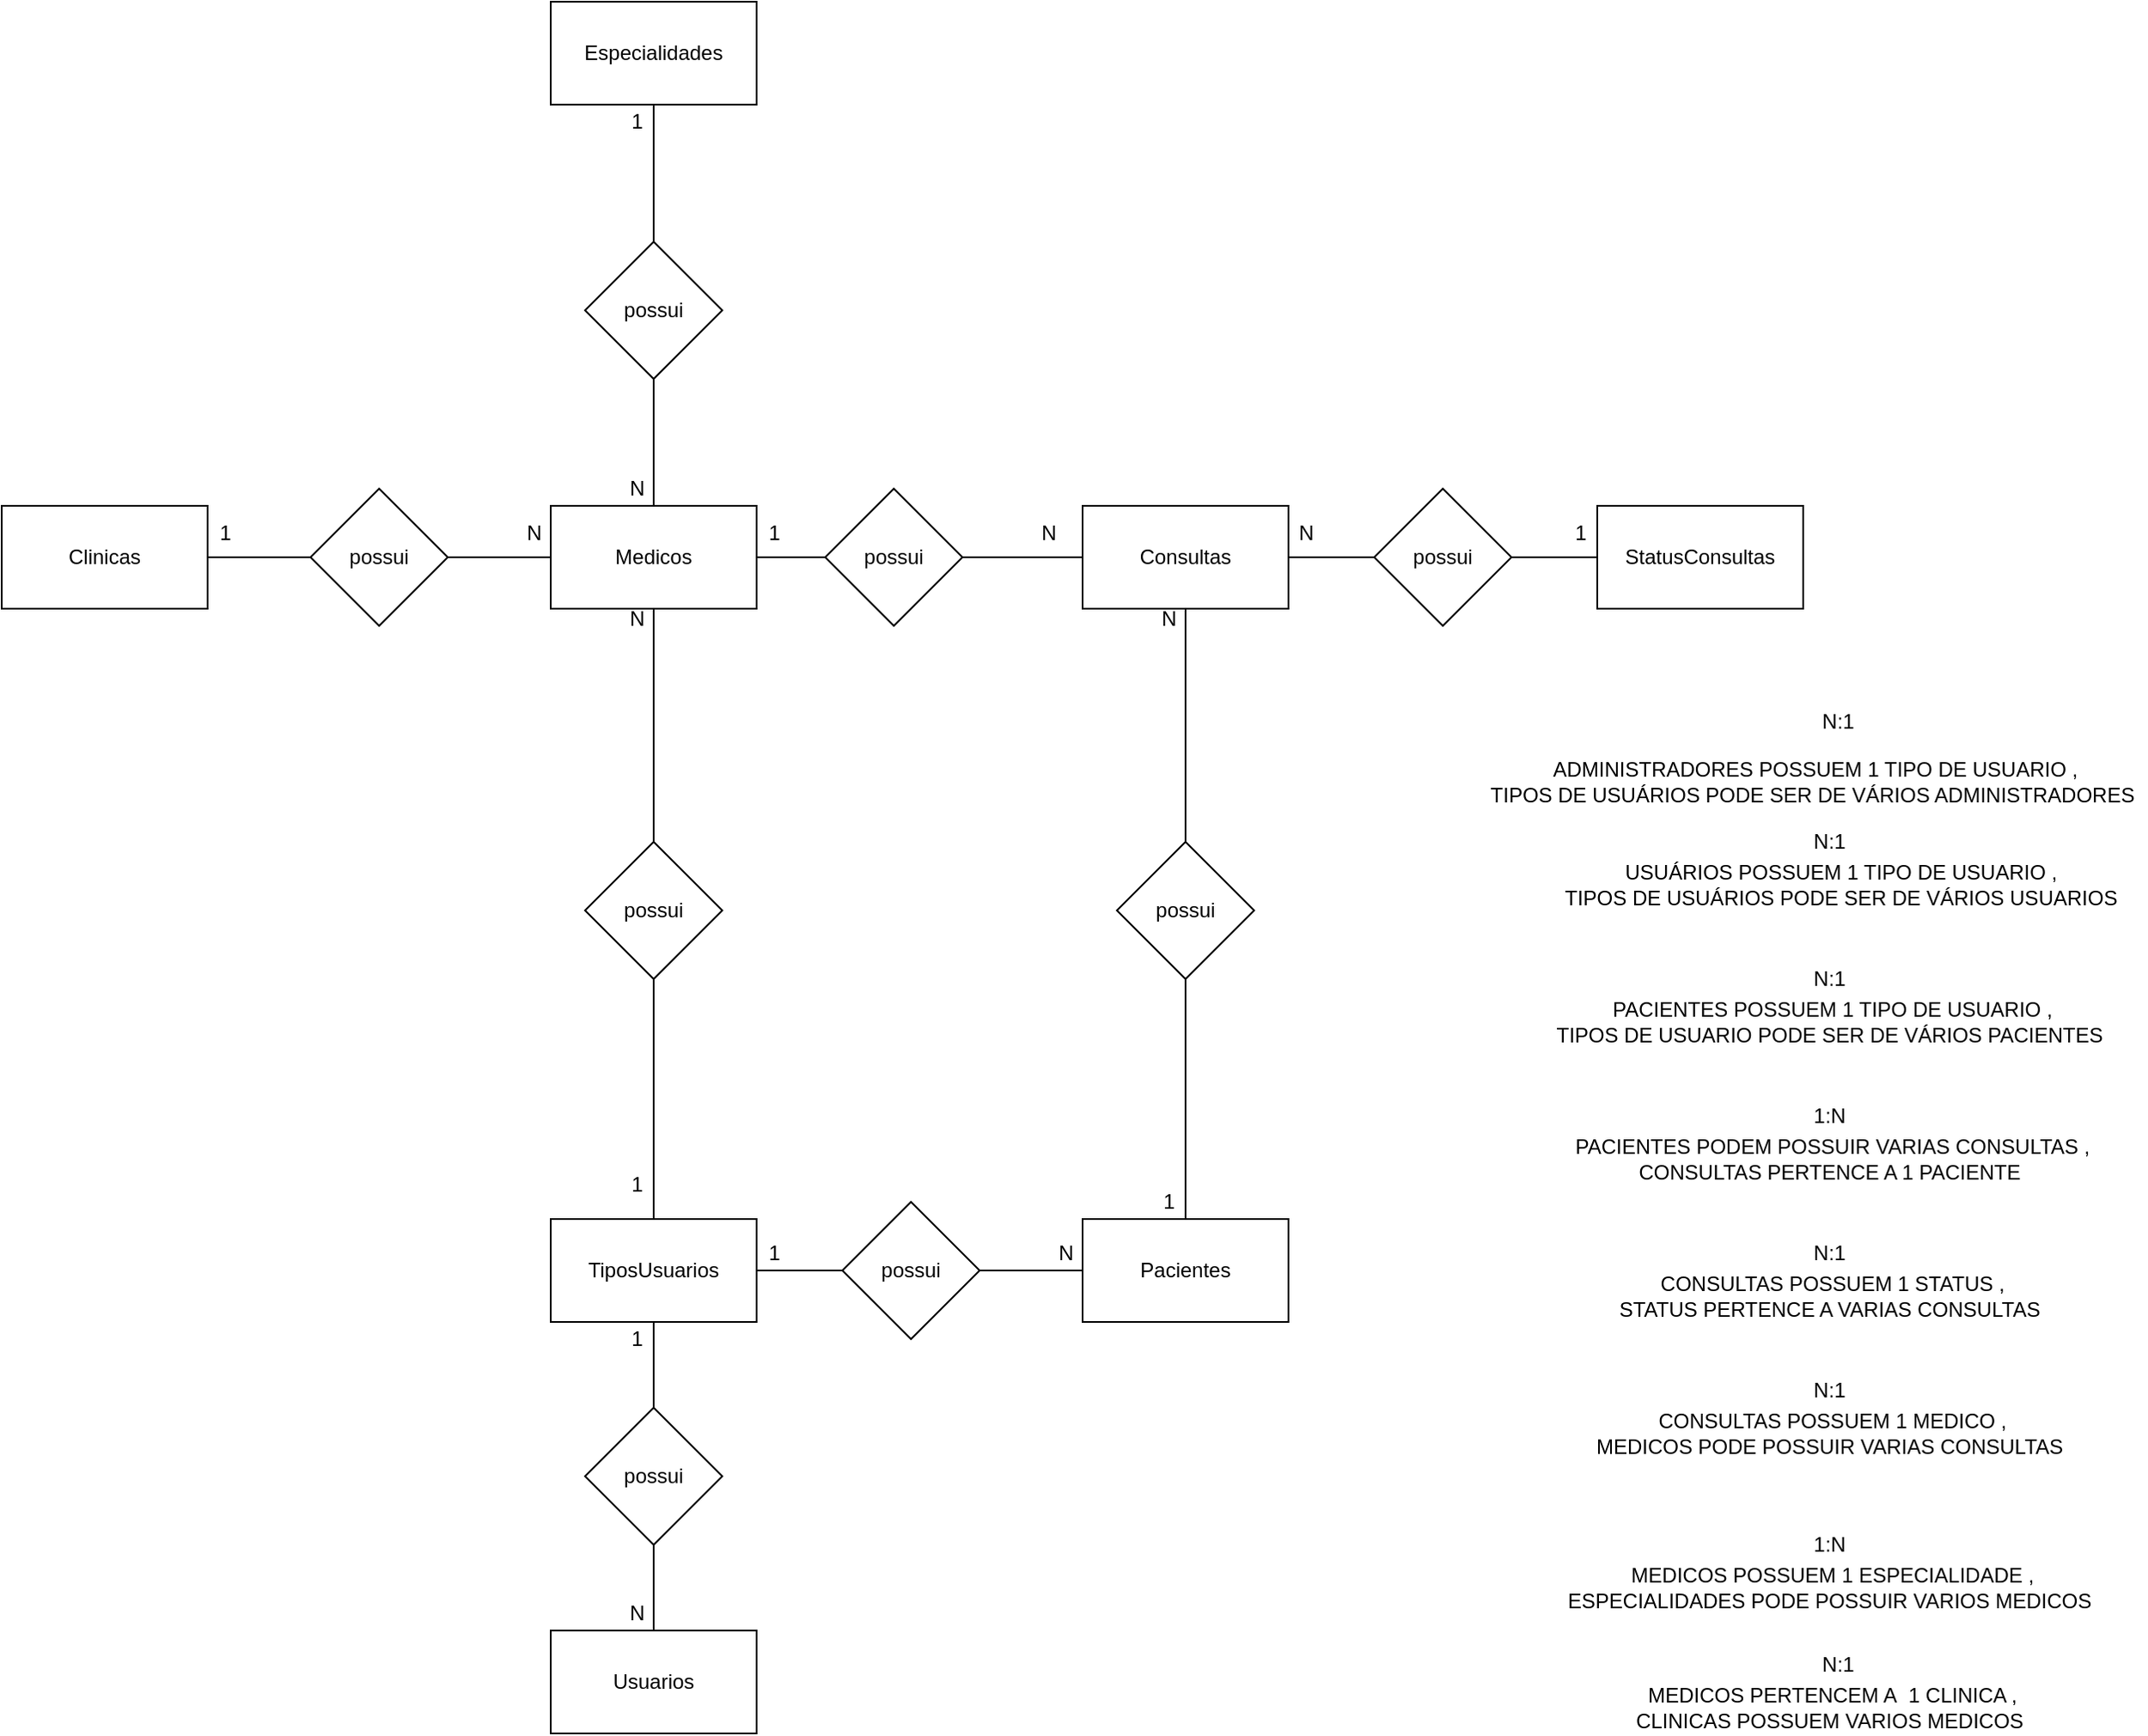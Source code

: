 <mxfile version="14.4.6" type="device" pages="2"><diagram id="d0Wno3mezE1cDFJOH25A" name="Conceitual"><mxGraphModel dx="2858" dy="2258" grid="1" gridSize="10" guides="1" tooltips="1" connect="1" arrows="1" fold="1" page="1" pageScale="1" pageWidth="827" pageHeight="1169" math="0" shadow="0"><root><mxCell id="0"/><mxCell id="1" parent="0"/><mxCell id="_yzo3G3a7ZCshwUOu3Dy-35" value="" style="edgeStyle=orthogonalEdgeStyle;rounded=0;orthogonalLoop=1;jettySize=auto;html=1;endArrow=none;endFill=0;" parent="1" source="_yzo3G3a7ZCshwUOu3Dy-2" target="_yzo3G3a7ZCshwUOu3Dy-34" edge="1"><mxGeometry relative="1" as="geometry"/></mxCell><mxCell id="_yzo3G3a7ZCshwUOu3Dy-2" value="Pacientes" style="rounded=0;whiteSpace=wrap;html=1;" parent="1" vertex="1"><mxGeometry x="10" y="40" width="120" height="60" as="geometry"/></mxCell><mxCell id="_yzo3G3a7ZCshwUOu3Dy-43" value="" style="edgeStyle=orthogonalEdgeStyle;rounded=0;orthogonalLoop=1;jettySize=auto;html=1;endArrow=none;endFill=0;" parent="1" source="_yzo3G3a7ZCshwUOu3Dy-4" target="_yzo3G3a7ZCshwUOu3Dy-41" edge="1"><mxGeometry relative="1" as="geometry"/></mxCell><mxCell id="_yzo3G3a7ZCshwUOu3Dy-4" value="Clinicas" style="rounded=0;whiteSpace=wrap;html=1;" parent="1" vertex="1"><mxGeometry x="-620" y="-376" width="120" height="60" as="geometry"/></mxCell><mxCell id="_yzo3G3a7ZCshwUOu3Dy-40" value="" style="edgeStyle=orthogonalEdgeStyle;rounded=0;orthogonalLoop=1;jettySize=auto;html=1;endArrow=none;endFill=0;" parent="1" source="_yzo3G3a7ZCshwUOu3Dy-5" target="_yzo3G3a7ZCshwUOu3Dy-19" edge="1"><mxGeometry relative="1" as="geometry"/></mxCell><mxCell id="_yzo3G3a7ZCshwUOu3Dy-42" value="" style="edgeStyle=orthogonalEdgeStyle;rounded=0;orthogonalLoop=1;jettySize=auto;html=1;endArrow=none;endFill=0;" parent="1" source="_yzo3G3a7ZCshwUOu3Dy-5" target="_yzo3G3a7ZCshwUOu3Dy-41" edge="1"><mxGeometry relative="1" as="geometry"/></mxCell><mxCell id="_yzo3G3a7ZCshwUOu3Dy-63" value="" style="edgeStyle=orthogonalEdgeStyle;rounded=0;orthogonalLoop=1;jettySize=auto;html=1;endArrow=none;endFill=0;" parent="1" source="_yzo3G3a7ZCshwUOu3Dy-5" target="_yzo3G3a7ZCshwUOu3Dy-41" edge="1"><mxGeometry relative="1" as="geometry"/></mxCell><mxCell id="_yzo3G3a7ZCshwUOu3Dy-77" value="" style="edgeStyle=orthogonalEdgeStyle;rounded=0;orthogonalLoop=1;jettySize=auto;html=1;endArrow=none;endFill=0;" parent="1" source="_yzo3G3a7ZCshwUOu3Dy-5" target="_yzo3G3a7ZCshwUOu3Dy-75" edge="1"><mxGeometry relative="1" as="geometry"/></mxCell><mxCell id="_yzo3G3a7ZCshwUOu3Dy-79" value="" style="edgeStyle=orthogonalEdgeStyle;rounded=0;orthogonalLoop=1;jettySize=auto;html=1;endArrow=none;endFill=0;" parent="1" source="_yzo3G3a7ZCshwUOu3Dy-5" target="_yzo3G3a7ZCshwUOu3Dy-78" edge="1"><mxGeometry relative="1" as="geometry"/></mxCell><mxCell id="_yzo3G3a7ZCshwUOu3Dy-5" value="Medicos" style="rounded=0;whiteSpace=wrap;html=1;" parent="1" vertex="1"><mxGeometry x="-300" y="-376" width="120" height="60" as="geometry"/></mxCell><mxCell id="_yzo3G3a7ZCshwUOu3Dy-44" value="" style="edgeStyle=orthogonalEdgeStyle;rounded=0;orthogonalLoop=1;jettySize=auto;html=1;endArrow=none;endFill=0;" parent="1" source="_yzo3G3a7ZCshwUOu3Dy-6" target="_yzo3G3a7ZCshwUOu3Dy-15" edge="1"><mxGeometry relative="1" as="geometry"/></mxCell><mxCell id="_yzo3G3a7ZCshwUOu3Dy-6" value="Consultas" style="rounded=0;whiteSpace=wrap;html=1;" parent="1" vertex="1"><mxGeometry x="10" y="-376" width="120" height="60" as="geometry"/></mxCell><mxCell id="_yzo3G3a7ZCshwUOu3Dy-21" value="" style="edgeStyle=orthogonalEdgeStyle;rounded=0;orthogonalLoop=1;jettySize=auto;html=1;endArrow=none;endFill=0;" parent="1" source="_yzo3G3a7ZCshwUOu3Dy-7" target="_yzo3G3a7ZCshwUOu3Dy-19" edge="1"><mxGeometry relative="1" as="geometry"/></mxCell><mxCell id="_yzo3G3a7ZCshwUOu3Dy-61" value="" style="edgeStyle=orthogonalEdgeStyle;rounded=0;orthogonalLoop=1;jettySize=auto;html=1;endArrow=none;endFill=0;" parent="1" source="_yzo3G3a7ZCshwUOu3Dy-7" target="_yzo3G3a7ZCshwUOu3Dy-19" edge="1"><mxGeometry relative="1" as="geometry"/></mxCell><mxCell id="_yzo3G3a7ZCshwUOu3Dy-7" value="Especialidades" style="rounded=0;whiteSpace=wrap;html=1;" parent="1" vertex="1"><mxGeometry x="-300" y="-670" width="120" height="60" as="geometry"/></mxCell><mxCell id="_yzo3G3a7ZCshwUOu3Dy-8" value="Usuarios" style="rounded=0;whiteSpace=wrap;html=1;" parent="1" vertex="1"><mxGeometry x="-300" y="280" width="120" height="60" as="geometry"/></mxCell><mxCell id="_yzo3G3a7ZCshwUOu3Dy-11" value="" style="edgeStyle=orthogonalEdgeStyle;rounded=0;orthogonalLoop=1;jettySize=auto;html=1;endArrow=none;endFill=0;" parent="1" source="_yzo3G3a7ZCshwUOu3Dy-9" target="_yzo3G3a7ZCshwUOu3Dy-10" edge="1"><mxGeometry relative="1" as="geometry"/></mxCell><mxCell id="_yzo3G3a7ZCshwUOu3Dy-31" value="" style="edgeStyle=orthogonalEdgeStyle;rounded=0;orthogonalLoop=1;jettySize=auto;html=1;endArrow=none;endFill=0;" parent="1" source="_yzo3G3a7ZCshwUOu3Dy-9" target="_yzo3G3a7ZCshwUOu3Dy-30" edge="1"><mxGeometry relative="1" as="geometry"/></mxCell><mxCell id="_yzo3G3a7ZCshwUOu3Dy-76" value="" style="edgeStyle=orthogonalEdgeStyle;rounded=0;orthogonalLoop=1;jettySize=auto;html=1;endArrow=none;endFill=0;" parent="1" source="_yzo3G3a7ZCshwUOu3Dy-9" target="_yzo3G3a7ZCshwUOu3Dy-75" edge="1"><mxGeometry relative="1" as="geometry"/></mxCell><mxCell id="_yzo3G3a7ZCshwUOu3Dy-9" value="TiposUsuarios" style="rounded=0;whiteSpace=wrap;html=1;" parent="1" vertex="1"><mxGeometry x="-300" y="40" width="120" height="60" as="geometry"/></mxCell><mxCell id="_yzo3G3a7ZCshwUOu3Dy-12" value="" style="edgeStyle=orthogonalEdgeStyle;rounded=0;orthogonalLoop=1;jettySize=auto;html=1;endArrow=none;endFill=0;" parent="1" source="_yzo3G3a7ZCshwUOu3Dy-10" target="_yzo3G3a7ZCshwUOu3Dy-8" edge="1"><mxGeometry relative="1" as="geometry"/></mxCell><mxCell id="_yzo3G3a7ZCshwUOu3Dy-10" value="possui" style="rhombus;whiteSpace=wrap;html=1;" parent="1" vertex="1"><mxGeometry x="-280" y="150" width="80" height="80" as="geometry"/></mxCell><mxCell id="_yzo3G3a7ZCshwUOu3Dy-13" value="StatusConsultas" style="rounded=0;whiteSpace=wrap;html=1;" parent="1" vertex="1"><mxGeometry x="310" y="-376" width="120" height="60" as="geometry"/></mxCell><mxCell id="_yzo3G3a7ZCshwUOu3Dy-18" value="" style="edgeStyle=orthogonalEdgeStyle;rounded=0;orthogonalLoop=1;jettySize=auto;html=1;endArrow=none;endFill=0;" parent="1" source="_yzo3G3a7ZCshwUOu3Dy-15" target="_yzo3G3a7ZCshwUOu3Dy-13" edge="1"><mxGeometry relative="1" as="geometry"/></mxCell><mxCell id="_yzo3G3a7ZCshwUOu3Dy-15" value="possui" style="rhombus;whiteSpace=wrap;html=1;" parent="1" vertex="1"><mxGeometry x="180" y="-386" width="80" height="80" as="geometry"/></mxCell><mxCell id="_yzo3G3a7ZCshwUOu3Dy-19" value="possui" style="rhombus;whiteSpace=wrap;html=1;" parent="1" vertex="1"><mxGeometry x="-280" y="-530" width="80" height="80" as="geometry"/></mxCell><mxCell id="_yzo3G3a7ZCshwUOu3Dy-23" value="1" style="text;html=1;align=center;verticalAlign=middle;resizable=0;points=[];autosize=1;" parent="1" vertex="1"><mxGeometry x="-260" y="100" width="20" height="20" as="geometry"/></mxCell><mxCell id="_yzo3G3a7ZCshwUOu3Dy-24" value="N" style="text;html=1;align=center;verticalAlign=middle;resizable=0;points=[];autosize=1;" parent="1" vertex="1"><mxGeometry x="-260" y="260" width="20" height="20" as="geometry"/></mxCell><mxCell id="_yzo3G3a7ZCshwUOu3Dy-32" value="" style="edgeStyle=orthogonalEdgeStyle;rounded=0;orthogonalLoop=1;jettySize=auto;html=1;endArrow=none;endFill=0;" parent="1" source="_yzo3G3a7ZCshwUOu3Dy-30" target="_yzo3G3a7ZCshwUOu3Dy-2" edge="1"><mxGeometry relative="1" as="geometry"/></mxCell><mxCell id="_yzo3G3a7ZCshwUOu3Dy-30" value="possui" style="rhombus;whiteSpace=wrap;html=1;" parent="1" vertex="1"><mxGeometry x="-130" y="30" width="80" height="80" as="geometry"/></mxCell><mxCell id="_yzo3G3a7ZCshwUOu3Dy-36" value="" style="edgeStyle=orthogonalEdgeStyle;rounded=0;orthogonalLoop=1;jettySize=auto;html=1;endArrow=none;endFill=0;" parent="1" source="_yzo3G3a7ZCshwUOu3Dy-34" target="_yzo3G3a7ZCshwUOu3Dy-6" edge="1"><mxGeometry relative="1" as="geometry"/></mxCell><mxCell id="_yzo3G3a7ZCshwUOu3Dy-34" value="possui" style="rhombus;whiteSpace=wrap;html=1;" parent="1" vertex="1"><mxGeometry x="30" y="-180" width="80" height="80" as="geometry"/></mxCell><mxCell id="_yzo3G3a7ZCshwUOu3Dy-41" value="possui" style="rhombus;whiteSpace=wrap;html=1;" parent="1" vertex="1"><mxGeometry x="-440" y="-386" width="80" height="80" as="geometry"/></mxCell><mxCell id="_yzo3G3a7ZCshwUOu3Dy-45" value="&amp;nbsp;ADMINISTRADORES POSSUEM 1 TIPO DE USUARIO ,&lt;br&gt;TIPOS DE USUÁRIOS PODE SER DE VÁRIOS ADMINISTRADORES" style="text;html=1;align=center;verticalAlign=middle;resizable=0;points=[];autosize=1;" parent="1" vertex="1"><mxGeometry x="240" y="-230" width="390" height="30" as="geometry"/></mxCell><mxCell id="_yzo3G3a7ZCshwUOu3Dy-47" value="N:1" style="text;html=1;align=center;verticalAlign=middle;resizable=0;points=[];autosize=1;" parent="1" vertex="1"><mxGeometry x="435" y="-260" width="30" height="20" as="geometry"/></mxCell><mxCell id="_yzo3G3a7ZCshwUOu3Dy-48" value="&amp;nbsp;USUÁRIOS POSSUEM 1 TIPO DE USUARIO ,&lt;br&gt;&amp;nbsp;TIPOS DE USUÁRIOS PODE SER DE VÁRIOS USUARIOS" style="text;html=1;align=center;verticalAlign=middle;resizable=0;points=[];autosize=1;" parent="1" vertex="1"><mxGeometry x="280" y="-170" width="340" height="30" as="geometry"/></mxCell><mxCell id="_yzo3G3a7ZCshwUOu3Dy-49" value="N:1" style="text;html=1;align=center;verticalAlign=middle;resizable=0;points=[];autosize=1;" parent="1" vertex="1"><mxGeometry x="430" y="-190" width="30" height="20" as="geometry"/></mxCell><mxCell id="_yzo3G3a7ZCshwUOu3Dy-50" value="&amp;nbsp;PACIENTES POSSUEM 1 TIPO DE USUARIO ,&lt;br&gt;TIPOS DE USUARIO PODE SER DE VÁRIOS PACIENTES" style="text;html=1;align=center;verticalAlign=middle;resizable=0;points=[];autosize=1;" parent="1" vertex="1"><mxGeometry x="280" y="-90" width="330" height="30" as="geometry"/></mxCell><mxCell id="_yzo3G3a7ZCshwUOu3Dy-51" value="1" style="text;html=1;align=center;verticalAlign=middle;resizable=0;points=[];autosize=1;" parent="1" vertex="1"><mxGeometry x="-180" y="50" width="20" height="20" as="geometry"/></mxCell><mxCell id="_yzo3G3a7ZCshwUOu3Dy-52" value="N" style="text;html=1;align=center;verticalAlign=middle;resizable=0;points=[];autosize=1;" parent="1" vertex="1"><mxGeometry x="-10" y="50" width="20" height="20" as="geometry"/></mxCell><mxCell id="_yzo3G3a7ZCshwUOu3Dy-55" value="N:1" style="text;html=1;align=center;verticalAlign=middle;resizable=0;points=[];autosize=1;" parent="1" vertex="1"><mxGeometry x="430" y="-110" width="30" height="20" as="geometry"/></mxCell><mxCell id="_yzo3G3a7ZCshwUOu3Dy-66" value="1:N" style="text;html=1;align=center;verticalAlign=middle;resizable=0;points=[];autosize=1;" parent="1" vertex="1"><mxGeometry x="430" y="-30" width="30" height="20" as="geometry"/></mxCell><mxCell id="_yzo3G3a7ZCshwUOu3Dy-67" value="&amp;nbsp;PACIENTES PODEM POSSUIR VARIAS CONSULTAS ,&lt;br&gt;CONSULTAS PERTENCE A 1 PACIENTE" style="text;html=1;align=center;verticalAlign=middle;resizable=0;points=[];autosize=1;" parent="1" vertex="1"><mxGeometry x="285" y="-10" width="320" height="30" as="geometry"/></mxCell><mxCell id="_yzo3G3a7ZCshwUOu3Dy-68" value="&amp;nbsp;CONSULTAS POSSUEM 1 STATUS ,&lt;br&gt;STATUS PERTENCE A VARIAS CONSULTAS" style="text;html=1;align=center;verticalAlign=middle;resizable=0;points=[];autosize=1;" parent="1" vertex="1"><mxGeometry x="315" y="70" width="260" height="30" as="geometry"/></mxCell><mxCell id="_yzo3G3a7ZCshwUOu3Dy-69" value="N:1" style="text;html=1;align=center;verticalAlign=middle;resizable=0;points=[];autosize=1;" parent="1" vertex="1"><mxGeometry x="430" y="50" width="30" height="20" as="geometry"/></mxCell><mxCell id="_yzo3G3a7ZCshwUOu3Dy-70" value="&amp;nbsp;CONSULTAS POSSUEM 1 MEDICO ,&lt;br&gt;MEDICOS PODE POSSUIR VARIAS CONSULTAS" style="text;html=1;align=center;verticalAlign=middle;resizable=0;points=[];autosize=1;" parent="1" vertex="1"><mxGeometry x="300" y="150" width="290" height="30" as="geometry"/></mxCell><mxCell id="_yzo3G3a7ZCshwUOu3Dy-71" value="N:1" style="text;html=1;align=center;verticalAlign=middle;resizable=0;points=[];autosize=1;" parent="1" vertex="1"><mxGeometry x="430" y="130" width="30" height="20" as="geometry"/></mxCell><mxCell id="_yzo3G3a7ZCshwUOu3Dy-72" value="&amp;nbsp;MEDICOS POSSUEM 1 ESPECIALIDADE ,&lt;br&gt;ESPECIALIDADES PODE POSSUIR VARIOS MEDICOS" style="text;html=1;align=center;verticalAlign=middle;resizable=0;points=[];autosize=1;" parent="1" vertex="1"><mxGeometry x="285" y="240" width="320" height="30" as="geometry"/></mxCell><mxCell id="_yzo3G3a7ZCshwUOu3Dy-73" value="1:N" style="text;html=1;align=center;verticalAlign=middle;resizable=0;points=[];autosize=1;" parent="1" vertex="1"><mxGeometry x="430" y="220" width="30" height="20" as="geometry"/></mxCell><mxCell id="_yzo3G3a7ZCshwUOu3Dy-74" value="&amp;nbsp;MEDICOS PERTENCEM A&amp;nbsp; 1 CLINICA ,&lt;br&gt;CLINICAS POSSUEM VARIOS MEDICOS" style="text;html=1;align=center;verticalAlign=middle;resizable=0;points=[];autosize=1;" parent="1" vertex="1"><mxGeometry x="325" y="310" width="240" height="30" as="geometry"/></mxCell><mxCell id="_yzo3G3a7ZCshwUOu3Dy-75" value="possui" style="rhombus;whiteSpace=wrap;html=1;" parent="1" vertex="1"><mxGeometry x="-280" y="-180" width="80" height="80" as="geometry"/></mxCell><mxCell id="_yzo3G3a7ZCshwUOu3Dy-80" value="" style="edgeStyle=orthogonalEdgeStyle;rounded=0;orthogonalLoop=1;jettySize=auto;html=1;endArrow=none;endFill=0;" parent="1" source="_yzo3G3a7ZCshwUOu3Dy-78" target="_yzo3G3a7ZCshwUOu3Dy-6" edge="1"><mxGeometry relative="1" as="geometry"/></mxCell><mxCell id="_yzo3G3a7ZCshwUOu3Dy-78" value="possui" style="rhombus;whiteSpace=wrap;html=1;" parent="1" vertex="1"><mxGeometry x="-140" y="-386" width="80" height="80" as="geometry"/></mxCell><mxCell id="_yzo3G3a7ZCshwUOu3Dy-81" value="1" style="text;html=1;align=center;verticalAlign=middle;resizable=0;points=[];autosize=1;" parent="1" vertex="1"><mxGeometry x="50" y="20" width="20" height="20" as="geometry"/></mxCell><mxCell id="_yzo3G3a7ZCshwUOu3Dy-82" value="N" style="text;html=1;align=center;verticalAlign=middle;resizable=0;points=[];autosize=1;" parent="1" vertex="1"><mxGeometry x="50" y="-320" width="20" height="20" as="geometry"/></mxCell><mxCell id="_yzo3G3a7ZCshwUOu3Dy-83" value="N" style="text;html=1;align=center;verticalAlign=middle;resizable=0;points=[];autosize=1;" parent="1" vertex="1"><mxGeometry x="-20" y="-370" width="20" height="20" as="geometry"/></mxCell><mxCell id="_yzo3G3a7ZCshwUOu3Dy-84" value="1" style="text;html=1;align=center;verticalAlign=middle;resizable=0;points=[];autosize=1;" parent="1" vertex="1"><mxGeometry x="-180" y="-370" width="20" height="20" as="geometry"/></mxCell><mxCell id="_yzo3G3a7ZCshwUOu3Dy-85" value="N" style="text;html=1;align=center;verticalAlign=middle;resizable=0;points=[];autosize=1;" parent="1" vertex="1"><mxGeometry x="130" y="-370" width="20" height="20" as="geometry"/></mxCell><mxCell id="_yzo3G3a7ZCshwUOu3Dy-86" value="1" style="text;html=1;align=center;verticalAlign=middle;resizable=0;points=[];autosize=1;" parent="1" vertex="1"><mxGeometry x="290" y="-370" width="20" height="20" as="geometry"/></mxCell><mxCell id="_yzo3G3a7ZCshwUOu3Dy-87" value="1" style="text;html=1;align=center;verticalAlign=middle;resizable=0;points=[];autosize=1;" parent="1" vertex="1"><mxGeometry x="-260" y="10" width="20" height="20" as="geometry"/></mxCell><mxCell id="_yzo3G3a7ZCshwUOu3Dy-88" value="N" style="text;html=1;align=center;verticalAlign=middle;resizable=0;points=[];autosize=1;" parent="1" vertex="1"><mxGeometry x="-260" y="-320" width="20" height="20" as="geometry"/></mxCell><mxCell id="_yzo3G3a7ZCshwUOu3Dy-89" value="N" style="text;html=1;align=center;verticalAlign=middle;resizable=0;points=[];autosize=1;" parent="1" vertex="1"><mxGeometry x="-260" y="-396" width="20" height="20" as="geometry"/></mxCell><mxCell id="_yzo3G3a7ZCshwUOu3Dy-90" value="1" style="text;html=1;align=center;verticalAlign=middle;resizable=0;points=[];autosize=1;" parent="1" vertex="1"><mxGeometry x="-260" y="-610" width="20" height="20" as="geometry"/></mxCell><mxCell id="_yzo3G3a7ZCshwUOu3Dy-91" value="N" style="text;html=1;align=center;verticalAlign=middle;resizable=0;points=[];autosize=1;" parent="1" vertex="1"><mxGeometry x="-320" y="-370" width="20" height="20" as="geometry"/></mxCell><mxCell id="_yzo3G3a7ZCshwUOu3Dy-93" value="1" style="text;html=1;align=center;verticalAlign=middle;resizable=0;points=[];autosize=1;" parent="1" vertex="1"><mxGeometry x="-500" y="-370" width="20" height="20" as="geometry"/></mxCell><mxCell id="_yzo3G3a7ZCshwUOu3Dy-94" value="N:1" style="text;html=1;align=center;verticalAlign=middle;resizable=0;points=[];autosize=1;" parent="1" vertex="1"><mxGeometry x="435" y="290" width="30" height="20" as="geometry"/></mxCell></root></mxGraphModel></diagram><diagram id="vEQ2rlSWnOpYKGKY30Hg" name="Lógico"><mxGraphModel dx="2031" dy="2258" grid="1" gridSize="10" guides="0" tooltips="1" connect="1" arrows="1" fold="1" page="1" pageScale="1" pageWidth="827" pageHeight="1169" math="0" shadow="0"><root><mxCell id="BNPvS4drVWZBCcPOThf5-0"/><mxCell id="BNPvS4drVWZBCcPOThf5-1" parent="BNPvS4drVWZBCcPOThf5-0"/><mxCell id="BNPvS4drVWZBCcPOThf5-2" value="TiposUsuarios" style="shape=table;startSize=30;container=1;collapsible=1;childLayout=tableLayout;fixedRows=1;rowLines=0;fontStyle=1;align=center;resizeLast=1;" parent="BNPvS4drVWZBCcPOThf5-1" vertex="1"><mxGeometry x="30" y="-400" width="180" height="100" as="geometry"/></mxCell><mxCell id="BNPvS4drVWZBCcPOThf5-3" value="" style="shape=partialRectangle;collapsible=0;dropTarget=0;pointerEvents=0;fillColor=none;top=0;left=0;bottom=1;right=0;points=[[0,0.5],[1,0.5]];portConstraint=eastwest;" parent="BNPvS4drVWZBCcPOThf5-2" vertex="1"><mxGeometry y="30" width="180" height="30" as="geometry"/></mxCell><mxCell id="BNPvS4drVWZBCcPOThf5-4" value="PK" style="shape=partialRectangle;connectable=0;fillColor=none;top=0;left=0;bottom=0;right=0;fontStyle=1;overflow=hidden;" parent="BNPvS4drVWZBCcPOThf5-3" vertex="1"><mxGeometry width="30" height="30" as="geometry"/></mxCell><mxCell id="BNPvS4drVWZBCcPOThf5-5" value="IdTipoUsuario" style="shape=partialRectangle;connectable=0;fillColor=none;top=0;left=0;bottom=0;right=0;align=left;spacingLeft=6;fontStyle=5;overflow=hidden;" parent="BNPvS4drVWZBCcPOThf5-3" vertex="1"><mxGeometry x="30" width="150" height="30" as="geometry"/></mxCell><mxCell id="BNPvS4drVWZBCcPOThf5-6" value="" style="shape=partialRectangle;collapsible=0;dropTarget=0;pointerEvents=0;fillColor=none;top=0;left=0;bottom=0;right=0;points=[[0,0.5],[1,0.5]];portConstraint=eastwest;" parent="BNPvS4drVWZBCcPOThf5-2" vertex="1"><mxGeometry y="60" width="180" height="30" as="geometry"/></mxCell><mxCell id="BNPvS4drVWZBCcPOThf5-7" value="" style="shape=partialRectangle;connectable=0;fillColor=none;top=0;left=0;bottom=0;right=0;editable=1;overflow=hidden;" parent="BNPvS4drVWZBCcPOThf5-6" vertex="1"><mxGeometry width="30" height="30" as="geometry"/></mxCell><mxCell id="BNPvS4drVWZBCcPOThf5-8" value="TituloTipoUsuario" style="shape=partialRectangle;connectable=0;fillColor=none;top=0;left=0;bottom=0;right=0;align=left;spacingLeft=6;overflow=hidden;" parent="BNPvS4drVWZBCcPOThf5-6" vertex="1"><mxGeometry x="30" width="150" height="30" as="geometry"/></mxCell><mxCell id="3cAP3INsMU2njrLwMI-U-0" value="Especialidades" style="shape=table;startSize=30;container=1;collapsible=1;childLayout=tableLayout;fixedRows=1;rowLines=0;fontStyle=1;align=center;resizeLast=1;" parent="BNPvS4drVWZBCcPOThf5-1" vertex="1"><mxGeometry x="510" y="30" width="180" height="100" as="geometry"/></mxCell><mxCell id="3cAP3INsMU2njrLwMI-U-1" value="" style="shape=partialRectangle;collapsible=0;dropTarget=0;pointerEvents=0;fillColor=none;top=0;left=0;bottom=1;right=0;points=[[0,0.5],[1,0.5]];portConstraint=eastwest;" parent="3cAP3INsMU2njrLwMI-U-0" vertex="1"><mxGeometry y="30" width="180" height="30" as="geometry"/></mxCell><mxCell id="3cAP3INsMU2njrLwMI-U-2" value="PK" style="shape=partialRectangle;connectable=0;fillColor=none;top=0;left=0;bottom=0;right=0;fontStyle=1;overflow=hidden;" parent="3cAP3INsMU2njrLwMI-U-1" vertex="1"><mxGeometry width="30" height="30" as="geometry"/></mxCell><mxCell id="3cAP3INsMU2njrLwMI-U-3" value="IdEspecialidade" style="shape=partialRectangle;connectable=0;fillColor=none;top=0;left=0;bottom=0;right=0;align=left;spacingLeft=6;fontStyle=5;overflow=hidden;" parent="3cAP3INsMU2njrLwMI-U-1" vertex="1"><mxGeometry x="30" width="150" height="30" as="geometry"/></mxCell><mxCell id="3cAP3INsMU2njrLwMI-U-4" value="" style="shape=partialRectangle;collapsible=0;dropTarget=0;pointerEvents=0;fillColor=none;top=0;left=0;bottom=0;right=0;points=[[0,0.5],[1,0.5]];portConstraint=eastwest;" parent="3cAP3INsMU2njrLwMI-U-0" vertex="1"><mxGeometry y="60" width="180" height="30" as="geometry"/></mxCell><mxCell id="3cAP3INsMU2njrLwMI-U-5" value="" style="shape=partialRectangle;connectable=0;fillColor=none;top=0;left=0;bottom=0;right=0;editable=1;overflow=hidden;" parent="3cAP3INsMU2njrLwMI-U-4" vertex="1"><mxGeometry width="30" height="30" as="geometry"/></mxCell><mxCell id="3cAP3INsMU2njrLwMI-U-6" value="DescricaoEspecialidade" style="shape=partialRectangle;connectable=0;fillColor=none;top=0;left=0;bottom=0;right=0;align=left;spacingLeft=6;overflow=hidden;" parent="3cAP3INsMU2njrLwMI-U-4" vertex="1"><mxGeometry x="30" width="150" height="30" as="geometry"/></mxCell><mxCell id="3cAP3INsMU2njrLwMI-U-7" value="StatusConsultas" style="shape=table;startSize=30;container=1;collapsible=1;childLayout=tableLayout;fixedRows=1;rowLines=0;fontStyle=1;align=center;resizeLast=1;" parent="BNPvS4drVWZBCcPOThf5-1" vertex="1"><mxGeometry x="1240" y="-630" width="180" height="100" as="geometry"/></mxCell><mxCell id="3cAP3INsMU2njrLwMI-U-8" value="" style="shape=partialRectangle;collapsible=0;dropTarget=0;pointerEvents=0;fillColor=none;top=0;left=0;bottom=1;right=0;points=[[0,0.5],[1,0.5]];portConstraint=eastwest;" parent="3cAP3INsMU2njrLwMI-U-7" vertex="1"><mxGeometry y="30" width="180" height="30" as="geometry"/></mxCell><mxCell id="3cAP3INsMU2njrLwMI-U-9" value="PK" style="shape=partialRectangle;connectable=0;fillColor=none;top=0;left=0;bottom=0;right=0;fontStyle=1;overflow=hidden;" parent="3cAP3INsMU2njrLwMI-U-8" vertex="1"><mxGeometry width="30" height="30" as="geometry"/></mxCell><mxCell id="3cAP3INsMU2njrLwMI-U-10" value="IdStatusConsulta" style="shape=partialRectangle;connectable=0;fillColor=none;top=0;left=0;bottom=0;right=0;align=left;spacingLeft=6;fontStyle=5;overflow=hidden;" parent="3cAP3INsMU2njrLwMI-U-8" vertex="1"><mxGeometry x="30" width="150" height="30" as="geometry"/></mxCell><mxCell id="3cAP3INsMU2njrLwMI-U-11" value="" style="shape=partialRectangle;collapsible=0;dropTarget=0;pointerEvents=0;fillColor=none;top=0;left=0;bottom=0;right=0;points=[[0,0.5],[1,0.5]];portConstraint=eastwest;" parent="3cAP3INsMU2njrLwMI-U-7" vertex="1"><mxGeometry y="60" width="180" height="30" as="geometry"/></mxCell><mxCell id="3cAP3INsMU2njrLwMI-U-12" value="" style="shape=partialRectangle;connectable=0;fillColor=none;top=0;left=0;bottom=0;right=0;editable=1;overflow=hidden;" parent="3cAP3INsMU2njrLwMI-U-11" vertex="1"><mxGeometry width="30" height="30" as="geometry"/></mxCell><mxCell id="3cAP3INsMU2njrLwMI-U-13" value="DescricaoStatusConsulta" style="shape=partialRectangle;connectable=0;fillColor=none;top=0;left=0;bottom=0;right=0;align=left;spacingLeft=6;overflow=hidden;" parent="3cAP3INsMU2njrLwMI-U-11" vertex="1"><mxGeometry x="30" width="150" height="30" as="geometry"/></mxCell><mxCell id="3cAP3INsMU2njrLwMI-U-14" value="Usuarios" style="shape=table;startSize=30;container=1;collapsible=1;childLayout=tableLayout;fixedRows=1;rowLines=0;fontStyle=1;align=center;resizeLast=1;" parent="BNPvS4drVWZBCcPOThf5-1" vertex="1"><mxGeometry x="270" y="-430" width="180" height="160" as="geometry"/></mxCell><mxCell id="3cAP3INsMU2njrLwMI-U-15" value="" style="shape=partialRectangle;collapsible=0;dropTarget=0;pointerEvents=0;fillColor=none;top=0;left=0;bottom=0;right=0;points=[[0,0.5],[1,0.5]];portConstraint=eastwest;" parent="3cAP3INsMU2njrLwMI-U-14" vertex="1"><mxGeometry y="30" width="180" height="30" as="geometry"/></mxCell><mxCell id="3cAP3INsMU2njrLwMI-U-16" value="PK" style="shape=partialRectangle;connectable=0;fillColor=none;top=0;left=0;bottom=0;right=0;fontStyle=1;overflow=hidden;" parent="3cAP3INsMU2njrLwMI-U-15" vertex="1"><mxGeometry width="60" height="30" as="geometry"/></mxCell><mxCell id="3cAP3INsMU2njrLwMI-U-17" value="IdUsuario" style="shape=partialRectangle;connectable=0;fillColor=none;top=0;left=0;bottom=0;right=0;align=left;spacingLeft=6;fontStyle=5;overflow=hidden;" parent="3cAP3INsMU2njrLwMI-U-15" vertex="1"><mxGeometry x="60" width="120" height="30" as="geometry"/></mxCell><mxCell id="ELcQ-FQZmw3YDtdoayDZ-14" style="edgeStyle=orthogonalEdgeStyle;rounded=0;orthogonalLoop=1;jettySize=auto;html=1;exitX=1;exitY=0.5;exitDx=0;exitDy=0;entryX=1;entryY=0.5;entryDx=0;entryDy=0;endArrow=none;endFill=0;" parent="3cAP3INsMU2njrLwMI-U-14" source="3cAP3INsMU2njrLwMI-U-18" target="3cAP3INsMU2njrLwMI-U-15" edge="1"><mxGeometry relative="1" as="geometry"/></mxCell><mxCell id="3cAP3INsMU2njrLwMI-U-18" value="" style="shape=partialRectangle;collapsible=0;dropTarget=0;pointerEvents=0;fillColor=none;top=0;left=0;bottom=1;right=0;points=[[0,0.5],[1,0.5]];portConstraint=eastwest;" parent="3cAP3INsMU2njrLwMI-U-14" vertex="1"><mxGeometry y="60" width="180" height="30" as="geometry"/></mxCell><mxCell id="3cAP3INsMU2njrLwMI-U-19" value="FK" style="shape=partialRectangle;connectable=0;fillColor=none;top=0;left=0;bottom=0;right=0;fontStyle=1;overflow=hidden;" parent="3cAP3INsMU2njrLwMI-U-18" vertex="1"><mxGeometry width="60" height="30" as="geometry"/></mxCell><mxCell id="3cAP3INsMU2njrLwMI-U-20" value="IdTipoUsuario" style="shape=partialRectangle;connectable=0;fillColor=none;top=0;left=0;bottom=0;right=0;align=left;spacingLeft=6;fontStyle=5;overflow=hidden;" parent="3cAP3INsMU2njrLwMI-U-18" vertex="1"><mxGeometry x="60" width="120" height="30" as="geometry"/></mxCell><mxCell id="3cAP3INsMU2njrLwMI-U-21" value="" style="shape=partialRectangle;collapsible=0;dropTarget=0;pointerEvents=0;fillColor=none;top=0;left=0;bottom=0;right=0;points=[[0,0.5],[1,0.5]];portConstraint=eastwest;" parent="3cAP3INsMU2njrLwMI-U-14" vertex="1"><mxGeometry y="90" width="180" height="30" as="geometry"/></mxCell><mxCell id="3cAP3INsMU2njrLwMI-U-22" value="" style="shape=partialRectangle;connectable=0;fillColor=none;top=0;left=0;bottom=0;right=0;editable=1;overflow=hidden;" parent="3cAP3INsMU2njrLwMI-U-21" vertex="1"><mxGeometry width="60" height="30" as="geometry"/></mxCell><mxCell id="3cAP3INsMU2njrLwMI-U-23" value="Email" style="shape=partialRectangle;connectable=0;fillColor=none;top=0;left=0;bottom=0;right=0;align=left;spacingLeft=6;overflow=hidden;" parent="3cAP3INsMU2njrLwMI-U-21" vertex="1"><mxGeometry x="60" width="120" height="30" as="geometry"/></mxCell><mxCell id="3cAP3INsMU2njrLwMI-U-24" value="" style="shape=partialRectangle;collapsible=0;dropTarget=0;pointerEvents=0;fillColor=none;top=0;left=0;bottom=0;right=0;points=[[0,0.5],[1,0.5]];portConstraint=eastwest;" parent="3cAP3INsMU2njrLwMI-U-14" vertex="1"><mxGeometry y="120" width="180" height="30" as="geometry"/></mxCell><mxCell id="3cAP3INsMU2njrLwMI-U-25" value="" style="shape=partialRectangle;connectable=0;fillColor=none;top=0;left=0;bottom=0;right=0;editable=1;overflow=hidden;" parent="3cAP3INsMU2njrLwMI-U-24" vertex="1"><mxGeometry width="60" height="30" as="geometry"/></mxCell><mxCell id="3cAP3INsMU2njrLwMI-U-26" value="Senha" style="shape=partialRectangle;connectable=0;fillColor=none;top=0;left=0;bottom=0;right=0;align=left;spacingLeft=6;overflow=hidden;" parent="3cAP3INsMU2njrLwMI-U-24" vertex="1"><mxGeometry x="60" width="120" height="30" as="geometry"/></mxCell><mxCell id="3cAP3INsMU2njrLwMI-U-27" value="Pacientes" style="shape=table;startSize=30;container=1;collapsible=1;childLayout=tableLayout;fixedRows=1;rowLines=0;fontStyle=1;align=center;resizeLast=1;" parent="BNPvS4drVWZBCcPOThf5-1" vertex="1"><mxGeometry x="550" y="-760" width="180" height="250" as="geometry"/></mxCell><mxCell id="3cAP3INsMU2njrLwMI-U-28" value="" style="shape=partialRectangle;collapsible=0;dropTarget=0;pointerEvents=0;fillColor=none;top=0;left=0;bottom=0;right=0;points=[[0,0.5],[1,0.5]];portConstraint=eastwest;" parent="3cAP3INsMU2njrLwMI-U-27" vertex="1"><mxGeometry y="30" width="180" height="30" as="geometry"/></mxCell><mxCell id="3cAP3INsMU2njrLwMI-U-29" value="PK" style="shape=partialRectangle;connectable=0;fillColor=none;top=0;left=0;bottom=0;right=0;fontStyle=1;overflow=hidden;" parent="3cAP3INsMU2njrLwMI-U-28" vertex="1"><mxGeometry width="60" height="30" as="geometry"/></mxCell><mxCell id="3cAP3INsMU2njrLwMI-U-30" value="IdPaciente" style="shape=partialRectangle;connectable=0;fillColor=none;top=0;left=0;bottom=0;right=0;align=left;spacingLeft=6;fontStyle=5;overflow=hidden;" parent="3cAP3INsMU2njrLwMI-U-28" vertex="1"><mxGeometry x="60" width="120" height="30" as="geometry"/></mxCell><mxCell id="3cAP3INsMU2njrLwMI-U-31" value="" style="shape=partialRectangle;collapsible=0;dropTarget=0;pointerEvents=0;fillColor=none;top=0;left=0;bottom=1;right=0;points=[[0,0.5],[1,0.5]];portConstraint=eastwest;" parent="3cAP3INsMU2njrLwMI-U-27" vertex="1"><mxGeometry y="60" width="180" height="30" as="geometry"/></mxCell><mxCell id="3cAP3INsMU2njrLwMI-U-32" value="FK" style="shape=partialRectangle;connectable=0;fillColor=none;top=0;left=0;bottom=0;right=0;fontStyle=1;overflow=hidden;" parent="3cAP3INsMU2njrLwMI-U-31" vertex="1"><mxGeometry width="60" height="30" as="geometry"/></mxCell><mxCell id="3cAP3INsMU2njrLwMI-U-33" value="IdUsuario" style="shape=partialRectangle;connectable=0;fillColor=none;top=0;left=0;bottom=0;right=0;align=left;spacingLeft=6;fontStyle=5;overflow=hidden;" parent="3cAP3INsMU2njrLwMI-U-31" vertex="1"><mxGeometry x="60" width="120" height="30" as="geometry"/></mxCell><mxCell id="3cAP3INsMU2njrLwMI-U-34" value="" style="shape=partialRectangle;collapsible=0;dropTarget=0;pointerEvents=0;fillColor=none;top=0;left=0;bottom=0;right=0;points=[[0,0.5],[1,0.5]];portConstraint=eastwest;" parent="3cAP3INsMU2njrLwMI-U-27" vertex="1"><mxGeometry y="90" width="180" height="30" as="geometry"/></mxCell><mxCell id="3cAP3INsMU2njrLwMI-U-35" value="" style="shape=partialRectangle;connectable=0;fillColor=none;top=0;left=0;bottom=0;right=0;editable=1;overflow=hidden;" parent="3cAP3INsMU2njrLwMI-U-34" vertex="1"><mxGeometry width="60" height="30" as="geometry"/></mxCell><mxCell id="3cAP3INsMU2njrLwMI-U-36" value="NomePaciente" style="shape=partialRectangle;connectable=0;fillColor=none;top=0;left=0;bottom=0;right=0;align=left;spacingLeft=6;overflow=hidden;" parent="3cAP3INsMU2njrLwMI-U-34" vertex="1"><mxGeometry x="60" width="120" height="30" as="geometry"/></mxCell><mxCell id="3cAP3INsMU2njrLwMI-U-37" value="" style="shape=partialRectangle;collapsible=0;dropTarget=0;pointerEvents=0;fillColor=none;top=0;left=0;bottom=0;right=0;points=[[0,0.5],[1,0.5]];portConstraint=eastwest;" parent="3cAP3INsMU2njrLwMI-U-27" vertex="1"><mxGeometry y="120" width="180" height="30" as="geometry"/></mxCell><mxCell id="3cAP3INsMU2njrLwMI-U-38" value="" style="shape=partialRectangle;connectable=0;fillColor=none;top=0;left=0;bottom=0;right=0;editable=1;overflow=hidden;" parent="3cAP3INsMU2njrLwMI-U-37" vertex="1"><mxGeometry width="60" height="30" as="geometry"/></mxCell><mxCell id="3cAP3INsMU2njrLwMI-U-39" value="RG" style="shape=partialRectangle;connectable=0;fillColor=none;top=0;left=0;bottom=0;right=0;align=left;spacingLeft=6;overflow=hidden;" parent="3cAP3INsMU2njrLwMI-U-37" vertex="1"><mxGeometry x="60" width="120" height="30" as="geometry"/></mxCell><mxCell id="3cAP3INsMU2njrLwMI-U-40" style="shape=partialRectangle;collapsible=0;dropTarget=0;pointerEvents=0;fillColor=none;top=0;left=0;bottom=0;right=0;points=[[0,0.5],[1,0.5]];portConstraint=eastwest;" parent="3cAP3INsMU2njrLwMI-U-27" vertex="1"><mxGeometry y="150" width="180" height="30" as="geometry"/></mxCell><mxCell id="3cAP3INsMU2njrLwMI-U-41" style="shape=partialRectangle;connectable=0;fillColor=none;top=0;left=0;bottom=0;right=0;editable=1;overflow=hidden;" parent="3cAP3INsMU2njrLwMI-U-40" vertex="1"><mxGeometry width="60" height="30" as="geometry"/></mxCell><mxCell id="3cAP3INsMU2njrLwMI-U-42" value="CPF" style="shape=partialRectangle;connectable=0;fillColor=none;top=0;left=0;bottom=0;right=0;align=left;spacingLeft=6;overflow=hidden;" parent="3cAP3INsMU2njrLwMI-U-40" vertex="1"><mxGeometry x="60" width="120" height="30" as="geometry"/></mxCell><mxCell id="3cAP3INsMU2njrLwMI-U-43" style="shape=partialRectangle;collapsible=0;dropTarget=0;pointerEvents=0;fillColor=none;top=0;left=0;bottom=0;right=0;points=[[0,0.5],[1,0.5]];portConstraint=eastwest;" parent="3cAP3INsMU2njrLwMI-U-27" vertex="1"><mxGeometry y="180" width="180" height="30" as="geometry"/></mxCell><mxCell id="3cAP3INsMU2njrLwMI-U-44" style="shape=partialRectangle;connectable=0;fillColor=none;top=0;left=0;bottom=0;right=0;editable=1;overflow=hidden;" parent="3cAP3INsMU2njrLwMI-U-43" vertex="1"><mxGeometry width="60" height="30" as="geometry"/></mxCell><mxCell id="3cAP3INsMU2njrLwMI-U-45" value="DataNascimento" style="shape=partialRectangle;connectable=0;fillColor=none;top=0;left=0;bottom=0;right=0;align=left;spacingLeft=6;overflow=hidden;" parent="3cAP3INsMU2njrLwMI-U-43" vertex="1"><mxGeometry x="60" width="120" height="30" as="geometry"/></mxCell><mxCell id="3cAP3INsMU2njrLwMI-U-46" style="shape=partialRectangle;collapsible=0;dropTarget=0;pointerEvents=0;fillColor=none;top=0;left=0;bottom=0;right=0;points=[[0,0.5],[1,0.5]];portConstraint=eastwest;" parent="3cAP3INsMU2njrLwMI-U-27" vertex="1"><mxGeometry y="210" width="180" height="30" as="geometry"/></mxCell><mxCell id="3cAP3INsMU2njrLwMI-U-47" style="shape=partialRectangle;connectable=0;fillColor=none;top=0;left=0;bottom=0;right=0;editable=1;overflow=hidden;" parent="3cAP3INsMU2njrLwMI-U-46" vertex="1"><mxGeometry width="60" height="30" as="geometry"/></mxCell><mxCell id="3cAP3INsMU2njrLwMI-U-48" value="Telefone" style="shape=partialRectangle;connectable=0;fillColor=none;top=0;left=0;bottom=0;right=0;align=left;spacingLeft=6;overflow=hidden;" parent="3cAP3INsMU2njrLwMI-U-46" vertex="1"><mxGeometry x="60" width="120" height="30" as="geometry"/></mxCell><mxCell id="3cAP3INsMU2njrLwMI-U-49" value="Medicos" style="shape=table;startSize=30;container=1;collapsible=1;childLayout=tableLayout;fixedRows=1;rowLines=0;fontStyle=1;align=center;resizeLast=1;" parent="BNPvS4drVWZBCcPOThf5-1" vertex="1"><mxGeometry x="750" y="-320" width="180" height="220" as="geometry"/></mxCell><mxCell id="3cAP3INsMU2njrLwMI-U-71" style="shape=partialRectangle;collapsible=0;dropTarget=0;pointerEvents=0;fillColor=none;top=0;left=0;bottom=0;right=0;points=[[0,0.5],[1,0.5]];portConstraint=eastwest;" parent="3cAP3INsMU2njrLwMI-U-49" vertex="1"><mxGeometry y="30" width="180" height="30" as="geometry"/></mxCell><mxCell id="3cAP3INsMU2njrLwMI-U-72" value="PK" style="shape=partialRectangle;connectable=0;fillColor=none;top=0;left=0;bottom=0;right=0;fontStyle=1;overflow=hidden;" parent="3cAP3INsMU2njrLwMI-U-71" vertex="1"><mxGeometry width="60" height="30" as="geometry"/></mxCell><mxCell id="3cAP3INsMU2njrLwMI-U-73" value="IdMedico" style="shape=partialRectangle;connectable=0;fillColor=none;top=0;left=0;bottom=0;right=0;align=left;spacingLeft=6;fontStyle=5;overflow=hidden;" parent="3cAP3INsMU2njrLwMI-U-71" vertex="1"><mxGeometry x="60" width="120" height="30" as="geometry"/></mxCell><mxCell id="3cAP3INsMU2njrLwMI-U-74" style="shape=partialRectangle;collapsible=0;dropTarget=0;pointerEvents=0;fillColor=none;top=0;left=0;bottom=0;right=0;points=[[0,0.5],[1,0.5]];portConstraint=eastwest;" parent="3cAP3INsMU2njrLwMI-U-49" vertex="1"><mxGeometry y="60" width="180" height="30" as="geometry"/></mxCell><mxCell id="3cAP3INsMU2njrLwMI-U-75" value="FK1" style="shape=partialRectangle;connectable=0;fillColor=none;top=0;left=0;bottom=0;right=0;fontStyle=1;overflow=hidden;" parent="3cAP3INsMU2njrLwMI-U-74" vertex="1"><mxGeometry width="60" height="30" as="geometry"/></mxCell><mxCell id="3cAP3INsMU2njrLwMI-U-76" value="IdUsuario" style="shape=partialRectangle;connectable=0;fillColor=none;top=0;left=0;bottom=0;right=0;align=left;spacingLeft=6;fontStyle=5;overflow=hidden;" parent="3cAP3INsMU2njrLwMI-U-74" vertex="1"><mxGeometry x="60" width="120" height="30" as="geometry"/></mxCell><mxCell id="3cAP3INsMU2njrLwMI-U-50" value="" style="shape=partialRectangle;collapsible=0;dropTarget=0;pointerEvents=0;fillColor=none;top=0;left=0;bottom=0;right=0;points=[[0,0.5],[1,0.5]];portConstraint=eastwest;" parent="3cAP3INsMU2njrLwMI-U-49" vertex="1"><mxGeometry y="90" width="180" height="30" as="geometry"/></mxCell><mxCell id="3cAP3INsMU2njrLwMI-U-51" value="FK2" style="shape=partialRectangle;connectable=0;fillColor=none;top=0;left=0;bottom=0;right=0;fontStyle=1;overflow=hidden;" parent="3cAP3INsMU2njrLwMI-U-50" vertex="1"><mxGeometry width="60" height="30" as="geometry"/></mxCell><mxCell id="3cAP3INsMU2njrLwMI-U-52" value="IdClinica" style="shape=partialRectangle;connectable=0;fillColor=none;top=0;left=0;bottom=0;right=0;align=left;spacingLeft=6;fontStyle=5;overflow=hidden;" parent="3cAP3INsMU2njrLwMI-U-50" vertex="1"><mxGeometry x="60" width="120" height="30" as="geometry"/></mxCell><mxCell id="3cAP3INsMU2njrLwMI-U-53" value="" style="shape=partialRectangle;collapsible=0;dropTarget=0;pointerEvents=0;fillColor=none;top=0;left=0;bottom=1;right=0;points=[[0,0.5],[1,0.5]];portConstraint=eastwest;" parent="3cAP3INsMU2njrLwMI-U-49" vertex="1"><mxGeometry y="120" width="180" height="30" as="geometry"/></mxCell><mxCell id="3cAP3INsMU2njrLwMI-U-54" value="FK3" style="shape=partialRectangle;connectable=0;fillColor=none;top=0;left=0;bottom=0;right=0;fontStyle=1;overflow=hidden;" parent="3cAP3INsMU2njrLwMI-U-53" vertex="1"><mxGeometry width="60" height="30" as="geometry"/></mxCell><mxCell id="3cAP3INsMU2njrLwMI-U-55" value="IdEspecialidade" style="shape=partialRectangle;connectable=0;fillColor=none;top=0;left=0;bottom=0;right=0;align=left;spacingLeft=6;fontStyle=5;overflow=hidden;" parent="3cAP3INsMU2njrLwMI-U-53" vertex="1"><mxGeometry x="60" width="120" height="30" as="geometry"/></mxCell><mxCell id="3cAP3INsMU2njrLwMI-U-56" value="" style="shape=partialRectangle;collapsible=0;dropTarget=0;pointerEvents=0;fillColor=none;top=0;left=0;bottom=0;right=0;points=[[0,0.5],[1,0.5]];portConstraint=eastwest;" parent="3cAP3INsMU2njrLwMI-U-49" vertex="1"><mxGeometry y="150" width="180" height="30" as="geometry"/></mxCell><mxCell id="3cAP3INsMU2njrLwMI-U-57" value="" style="shape=partialRectangle;connectable=0;fillColor=none;top=0;left=0;bottom=0;right=0;editable=1;overflow=hidden;" parent="3cAP3INsMU2njrLwMI-U-56" vertex="1"><mxGeometry width="60" height="30" as="geometry"/></mxCell><mxCell id="3cAP3INsMU2njrLwMI-U-58" value="NomeMedico" style="shape=partialRectangle;connectable=0;fillColor=none;top=0;left=0;bottom=0;right=0;align=left;spacingLeft=6;overflow=hidden;" parent="3cAP3INsMU2njrLwMI-U-56" vertex="1"><mxGeometry x="60" width="120" height="30" as="geometry"/></mxCell><mxCell id="3cAP3INsMU2njrLwMI-U-59" value="" style="shape=partialRectangle;collapsible=0;dropTarget=0;pointerEvents=0;fillColor=none;top=0;left=0;bottom=0;right=0;points=[[0,0.5],[1,0.5]];portConstraint=eastwest;" parent="3cAP3INsMU2njrLwMI-U-49" vertex="1"><mxGeometry y="180" width="180" height="30" as="geometry"/></mxCell><mxCell id="3cAP3INsMU2njrLwMI-U-60" value="" style="shape=partialRectangle;connectable=0;fillColor=none;top=0;left=0;bottom=0;right=0;editable=1;overflow=hidden;" parent="3cAP3INsMU2njrLwMI-U-59" vertex="1"><mxGeometry width="60" height="30" as="geometry"/></mxCell><mxCell id="3cAP3INsMU2njrLwMI-U-61" value="CRM" style="shape=partialRectangle;connectable=0;fillColor=none;top=0;left=0;bottom=0;right=0;align=left;spacingLeft=6;overflow=hidden;" parent="3cAP3INsMU2njrLwMI-U-59" vertex="1"><mxGeometry x="60" width="120" height="30" as="geometry"/></mxCell><mxCell id="3cAP3INsMU2njrLwMI-U-77" value="Consultas" style="shape=table;startSize=30;container=1;collapsible=1;childLayout=tableLayout;fixedRows=1;rowLines=0;fontStyle=1;align=center;resizeLast=1;" parent="BNPvS4drVWZBCcPOThf5-1" vertex="1"><mxGeometry x="990" y="-750" width="180" height="220" as="geometry"/></mxCell><mxCell id="3cAP3INsMU2njrLwMI-U-78" style="shape=partialRectangle;collapsible=0;dropTarget=0;pointerEvents=0;fillColor=none;top=0;left=0;bottom=0;right=0;points=[[0,0.5],[1,0.5]];portConstraint=eastwest;" parent="3cAP3INsMU2njrLwMI-U-77" vertex="1"><mxGeometry y="30" width="180" height="30" as="geometry"/></mxCell><mxCell id="3cAP3INsMU2njrLwMI-U-79" value="PK" style="shape=partialRectangle;connectable=0;fillColor=none;top=0;left=0;bottom=0;right=0;fontStyle=1;overflow=hidden;" parent="3cAP3INsMU2njrLwMI-U-78" vertex="1"><mxGeometry width="60" height="30" as="geometry"/></mxCell><mxCell id="3cAP3INsMU2njrLwMI-U-80" value="IdConsulta" style="shape=partialRectangle;connectable=0;fillColor=none;top=0;left=0;bottom=0;right=0;align=left;spacingLeft=6;fontStyle=5;overflow=hidden;" parent="3cAP3INsMU2njrLwMI-U-78" vertex="1"><mxGeometry x="60" width="120" height="30" as="geometry"/></mxCell><mxCell id="3cAP3INsMU2njrLwMI-U-81" style="shape=partialRectangle;collapsible=0;dropTarget=0;pointerEvents=0;fillColor=none;top=0;left=0;bottom=0;right=0;points=[[0,0.5],[1,0.5]];portConstraint=eastwest;" parent="3cAP3INsMU2njrLwMI-U-77" vertex="1"><mxGeometry y="60" width="180" height="30" as="geometry"/></mxCell><mxCell id="3cAP3INsMU2njrLwMI-U-82" value="FK1" style="shape=partialRectangle;connectable=0;fillColor=none;top=0;left=0;bottom=0;right=0;fontStyle=1;overflow=hidden;" parent="3cAP3INsMU2njrLwMI-U-81" vertex="1"><mxGeometry width="60" height="30" as="geometry"/></mxCell><mxCell id="3cAP3INsMU2njrLwMI-U-83" value="IdPaciente" style="shape=partialRectangle;connectable=0;fillColor=none;top=0;left=0;bottom=0;right=0;align=left;spacingLeft=6;fontStyle=5;overflow=hidden;" parent="3cAP3INsMU2njrLwMI-U-81" vertex="1"><mxGeometry x="60" width="120" height="30" as="geometry"/></mxCell><mxCell id="3cAP3INsMU2njrLwMI-U-84" value="" style="shape=partialRectangle;collapsible=0;dropTarget=0;pointerEvents=0;fillColor=none;top=0;left=0;bottom=0;right=0;points=[[0,0.5],[1,0.5]];portConstraint=eastwest;" parent="3cAP3INsMU2njrLwMI-U-77" vertex="1"><mxGeometry y="90" width="180" height="30" as="geometry"/></mxCell><mxCell id="3cAP3INsMU2njrLwMI-U-85" value="FK2" style="shape=partialRectangle;connectable=0;fillColor=none;top=0;left=0;bottom=0;right=0;fontStyle=1;overflow=hidden;" parent="3cAP3INsMU2njrLwMI-U-84" vertex="1"><mxGeometry width="60" height="30" as="geometry"/></mxCell><mxCell id="3cAP3INsMU2njrLwMI-U-86" value="IdMedico" style="shape=partialRectangle;connectable=0;fillColor=none;top=0;left=0;bottom=0;right=0;align=left;spacingLeft=6;fontStyle=5;overflow=hidden;" parent="3cAP3INsMU2njrLwMI-U-84" vertex="1"><mxGeometry x="60" width="120" height="30" as="geometry"/></mxCell><mxCell id="3cAP3INsMU2njrLwMI-U-87" value="" style="shape=partialRectangle;collapsible=0;dropTarget=0;pointerEvents=0;fillColor=none;top=0;left=0;bottom=1;right=0;points=[[0,0.5],[1,0.5]];portConstraint=eastwest;" parent="3cAP3INsMU2njrLwMI-U-77" vertex="1"><mxGeometry y="120" width="180" height="30" as="geometry"/></mxCell><mxCell id="3cAP3INsMU2njrLwMI-U-88" value="FK3" style="shape=partialRectangle;connectable=0;fillColor=none;top=0;left=0;bottom=0;right=0;fontStyle=1;overflow=hidden;" parent="3cAP3INsMU2njrLwMI-U-87" vertex="1"><mxGeometry width="60" height="30" as="geometry"/></mxCell><mxCell id="3cAP3INsMU2njrLwMI-U-89" value="StatusConsulta" style="shape=partialRectangle;connectable=0;fillColor=none;top=0;left=0;bottom=0;right=0;align=left;spacingLeft=6;fontStyle=5;overflow=hidden;" parent="3cAP3INsMU2njrLwMI-U-87" vertex="1"><mxGeometry x="60" width="120" height="30" as="geometry"/></mxCell><mxCell id="3cAP3INsMU2njrLwMI-U-90" value="" style="shape=partialRectangle;collapsible=0;dropTarget=0;pointerEvents=0;fillColor=none;top=0;left=0;bottom=0;right=0;points=[[0,0.5],[1,0.5]];portConstraint=eastwest;" parent="3cAP3INsMU2njrLwMI-U-77" vertex="1"><mxGeometry y="150" width="180" height="30" as="geometry"/></mxCell><mxCell id="3cAP3INsMU2njrLwMI-U-91" value="" style="shape=partialRectangle;connectable=0;fillColor=none;top=0;left=0;bottom=0;right=0;editable=1;overflow=hidden;" parent="3cAP3INsMU2njrLwMI-U-90" vertex="1"><mxGeometry width="60" height="30" as="geometry"/></mxCell><mxCell id="3cAP3INsMU2njrLwMI-U-92" value="NomeMedico" style="shape=partialRectangle;connectable=0;fillColor=none;top=0;left=0;bottom=0;right=0;align=left;spacingLeft=6;overflow=hidden;" parent="3cAP3INsMU2njrLwMI-U-90" vertex="1"><mxGeometry x="60" width="120" height="30" as="geometry"/></mxCell><mxCell id="3cAP3INsMU2njrLwMI-U-93" value="" style="shape=partialRectangle;collapsible=0;dropTarget=0;pointerEvents=0;fillColor=none;top=0;left=0;bottom=0;right=0;points=[[0,0.5],[1,0.5]];portConstraint=eastwest;" parent="3cAP3INsMU2njrLwMI-U-77" vertex="1"><mxGeometry y="180" width="180" height="30" as="geometry"/></mxCell><mxCell id="3cAP3INsMU2njrLwMI-U-94" value="" style="shape=partialRectangle;connectable=0;fillColor=none;top=0;left=0;bottom=0;right=0;editable=1;overflow=hidden;" parent="3cAP3INsMU2njrLwMI-U-93" vertex="1"><mxGeometry width="60" height="30" as="geometry"/></mxCell><mxCell id="3cAP3INsMU2njrLwMI-U-95" value="CRM" style="shape=partialRectangle;connectable=0;fillColor=none;top=0;left=0;bottom=0;right=0;align=left;spacingLeft=6;overflow=hidden;" parent="3cAP3INsMU2njrLwMI-U-93" vertex="1"><mxGeometry x="60" width="120" height="30" as="geometry"/></mxCell><mxCell id="3cAP3INsMU2njrLwMI-U-115" value="Clinicas" style="shape=table;startSize=30;container=1;collapsible=1;childLayout=tableLayout;fixedRows=1;rowLines=0;fontStyle=1;align=center;resizeLast=1;" parent="BNPvS4drVWZBCcPOThf5-1" vertex="1"><mxGeometry x="510" y="-250" width="180" height="250" as="geometry"/></mxCell><mxCell id="3cAP3INsMU2njrLwMI-U-116" value="" style="shape=partialRectangle;collapsible=0;dropTarget=0;pointerEvents=0;fillColor=none;top=0;left=0;bottom=1;right=0;points=[[0,0.5],[1,0.5]];portConstraint=eastwest;" parent="3cAP3INsMU2njrLwMI-U-115" vertex="1"><mxGeometry y="30" width="180" height="30" as="geometry"/></mxCell><mxCell id="3cAP3INsMU2njrLwMI-U-117" value="PK" style="shape=partialRectangle;connectable=0;fillColor=none;top=0;left=0;bottom=0;right=0;fontStyle=1;overflow=hidden;" parent="3cAP3INsMU2njrLwMI-U-116" vertex="1"><mxGeometry width="30" height="30" as="geometry"/></mxCell><mxCell id="3cAP3INsMU2njrLwMI-U-118" value="IdClinica" style="shape=partialRectangle;connectable=0;fillColor=none;top=0;left=0;bottom=0;right=0;align=left;spacingLeft=6;fontStyle=5;overflow=hidden;" parent="3cAP3INsMU2njrLwMI-U-116" vertex="1"><mxGeometry x="30" width="150" height="30" as="geometry"/></mxCell><mxCell id="3cAP3INsMU2njrLwMI-U-119" value="" style="shape=partialRectangle;collapsible=0;dropTarget=0;pointerEvents=0;fillColor=none;top=0;left=0;bottom=0;right=0;points=[[0,0.5],[1,0.5]];portConstraint=eastwest;" parent="3cAP3INsMU2njrLwMI-U-115" vertex="1"><mxGeometry y="60" width="180" height="30" as="geometry"/></mxCell><mxCell id="3cAP3INsMU2njrLwMI-U-120" value="" style="shape=partialRectangle;connectable=0;fillColor=none;top=0;left=0;bottom=0;right=0;editable=1;overflow=hidden;" parent="3cAP3INsMU2njrLwMI-U-119" vertex="1"><mxGeometry width="30" height="30" as="geometry"/></mxCell><mxCell id="3cAP3INsMU2njrLwMI-U-121" value="NomeFantasia" style="shape=partialRectangle;connectable=0;fillColor=none;top=0;left=0;bottom=0;right=0;align=left;spacingLeft=6;overflow=hidden;" parent="3cAP3INsMU2njrLwMI-U-119" vertex="1"><mxGeometry x="30" width="150" height="30" as="geometry"/></mxCell><mxCell id="3cAP3INsMU2njrLwMI-U-122" style="shape=partialRectangle;collapsible=0;dropTarget=0;pointerEvents=0;fillColor=none;top=0;left=0;bottom=0;right=0;points=[[0,0.5],[1,0.5]];portConstraint=eastwest;" parent="3cAP3INsMU2njrLwMI-U-115" vertex="1"><mxGeometry y="90" width="180" height="30" as="geometry"/></mxCell><mxCell id="3cAP3INsMU2njrLwMI-U-123" style="shape=partialRectangle;connectable=0;fillColor=none;top=0;left=0;bottom=0;right=0;editable=1;overflow=hidden;" parent="3cAP3INsMU2njrLwMI-U-122" vertex="1"><mxGeometry width="30" height="30" as="geometry"/></mxCell><mxCell id="3cAP3INsMU2njrLwMI-U-124" value="Endereco" style="shape=partialRectangle;connectable=0;fillColor=none;top=0;left=0;bottom=0;right=0;align=left;spacingLeft=6;overflow=hidden;" parent="3cAP3INsMU2njrLwMI-U-122" vertex="1"><mxGeometry x="30" width="150" height="30" as="geometry"/></mxCell><mxCell id="3cAP3INsMU2njrLwMI-U-128" style="shape=partialRectangle;collapsible=0;dropTarget=0;pointerEvents=0;fillColor=none;top=0;left=0;bottom=0;right=0;points=[[0,0.5],[1,0.5]];portConstraint=eastwest;" parent="3cAP3INsMU2njrLwMI-U-115" vertex="1"><mxGeometry y="120" width="180" height="30" as="geometry"/></mxCell><mxCell id="3cAP3INsMU2njrLwMI-U-129" style="shape=partialRectangle;connectable=0;fillColor=none;top=0;left=0;bottom=0;right=0;editable=1;overflow=hidden;" parent="3cAP3INsMU2njrLwMI-U-128" vertex="1"><mxGeometry width="30" height="30" as="geometry"/></mxCell><mxCell id="3cAP3INsMU2njrLwMI-U-130" value="Site" style="shape=partialRectangle;connectable=0;fillColor=none;top=0;left=0;bottom=0;right=0;align=left;spacingLeft=6;overflow=hidden;" parent="3cAP3INsMU2njrLwMI-U-128" vertex="1"><mxGeometry x="30" width="150" height="30" as="geometry"/></mxCell><mxCell id="eKWXh-rA-OIBwbgStbiN-0" style="shape=partialRectangle;collapsible=0;dropTarget=0;pointerEvents=0;fillColor=none;top=0;left=0;bottom=0;right=0;points=[[0,0.5],[1,0.5]];portConstraint=eastwest;" vertex="1" parent="3cAP3INsMU2njrLwMI-U-115"><mxGeometry y="150" width="180" height="30" as="geometry"/></mxCell><mxCell id="eKWXh-rA-OIBwbgStbiN-1" style="shape=partialRectangle;connectable=0;fillColor=none;top=0;left=0;bottom=0;right=0;editable=1;overflow=hidden;" vertex="1" parent="eKWXh-rA-OIBwbgStbiN-0"><mxGeometry width="30" height="30" as="geometry"/></mxCell><mxCell id="eKWXh-rA-OIBwbgStbiN-2" value="RazaoSocial" style="shape=partialRectangle;connectable=0;fillColor=none;top=0;left=0;bottom=0;right=0;align=left;spacingLeft=6;overflow=hidden;" vertex="1" parent="eKWXh-rA-OIBwbgStbiN-0"><mxGeometry x="30" width="150" height="30" as="geometry"/></mxCell><mxCell id="eKWXh-rA-OIBwbgStbiN-3" style="shape=partialRectangle;collapsible=0;dropTarget=0;pointerEvents=0;fillColor=none;top=0;left=0;bottom=0;right=0;points=[[0,0.5],[1,0.5]];portConstraint=eastwest;" vertex="1" parent="3cAP3INsMU2njrLwMI-U-115"><mxGeometry y="180" width="180" height="30" as="geometry"/></mxCell><mxCell id="eKWXh-rA-OIBwbgStbiN-4" style="shape=partialRectangle;connectable=0;fillColor=none;top=0;left=0;bottom=0;right=0;editable=1;overflow=hidden;" vertex="1" parent="eKWXh-rA-OIBwbgStbiN-3"><mxGeometry width="30" height="30" as="geometry"/></mxCell><mxCell id="eKWXh-rA-OIBwbgStbiN-5" value="HorarioFuncionamento" style="shape=partialRectangle;connectable=0;fillColor=none;top=0;left=0;bottom=0;right=0;align=left;spacingLeft=6;overflow=hidden;" vertex="1" parent="eKWXh-rA-OIBwbgStbiN-3"><mxGeometry x="30" width="150" height="30" as="geometry"/></mxCell><mxCell id="eKWXh-rA-OIBwbgStbiN-6" style="shape=partialRectangle;collapsible=0;dropTarget=0;pointerEvents=0;fillColor=none;top=0;left=0;bottom=0;right=0;points=[[0,0.5],[1,0.5]];portConstraint=eastwest;" vertex="1" parent="3cAP3INsMU2njrLwMI-U-115"><mxGeometry y="210" width="180" height="30" as="geometry"/></mxCell><mxCell id="eKWXh-rA-OIBwbgStbiN-7" style="shape=partialRectangle;connectable=0;fillColor=none;top=0;left=0;bottom=0;right=0;editable=1;overflow=hidden;" vertex="1" parent="eKWXh-rA-OIBwbgStbiN-6"><mxGeometry width="30" height="30" as="geometry"/></mxCell><mxCell id="eKWXh-rA-OIBwbgStbiN-8" value="CNPJ" style="shape=partialRectangle;connectable=0;fillColor=none;top=0;left=0;bottom=0;right=0;align=left;spacingLeft=6;overflow=hidden;" vertex="1" parent="eKWXh-rA-OIBwbgStbiN-6"><mxGeometry x="30" width="150" height="30" as="geometry"/></mxCell><mxCell id="ELcQ-FQZmw3YDtdoayDZ-3" value="" style="edgeStyle=entityRelationEdgeStyle;fontSize=12;html=1;endArrow=ERoneToMany;exitX=1;exitY=0.5;exitDx=0;exitDy=0;entryX=0;entryY=0.5;entryDx=0;entryDy=0;" parent="BNPvS4drVWZBCcPOThf5-1" source="BNPvS4drVWZBCcPOThf5-3" target="3cAP3INsMU2njrLwMI-U-18" edge="1"><mxGeometry width="100" height="100" relative="1" as="geometry"><mxPoint x="200" y="-460" as="sourcePoint"/><mxPoint x="300" y="-560" as="targetPoint"/></mxGeometry></mxCell><mxCell id="ELcQ-FQZmw3YDtdoayDZ-5" value="" style="edgeStyle=entityRelationEdgeStyle;fontSize=12;html=1;endArrow=ERoneToMany;exitX=1;exitY=0.733;exitDx=0;exitDy=0;exitPerimeter=0;entryX=0;entryY=0.5;entryDx=0;entryDy=0;" parent="BNPvS4drVWZBCcPOThf5-1" source="3cAP3INsMU2njrLwMI-U-28" target="3cAP3INsMU2njrLwMI-U-81" edge="1"><mxGeometry width="100" height="100" relative="1" as="geometry"><mxPoint x="480" y="-530" as="sourcePoint"/><mxPoint x="580" y="-630" as="targetPoint"/></mxGeometry></mxCell><mxCell id="ELcQ-FQZmw3YDtdoayDZ-9" value="" style="edgeStyle=entityRelationEdgeStyle;fontSize=12;html=1;endArrow=ERoneToMany;exitX=0;exitY=0.5;exitDx=0;exitDy=0;entryX=1;entryY=0.5;entryDx=0;entryDy=0;" parent="BNPvS4drVWZBCcPOThf5-1" source="3cAP3INsMU2njrLwMI-U-8" target="3cAP3INsMU2njrLwMI-U-87" edge="1"><mxGeometry width="100" height="100" relative="1" as="geometry"><mxPoint x="940" y="-370" as="sourcePoint"/><mxPoint x="1040" y="-470" as="targetPoint"/></mxGeometry></mxCell><mxCell id="ELcQ-FQZmw3YDtdoayDZ-11" value="" style="edgeStyle=entityRelationEdgeStyle;fontSize=12;html=1;endArrow=ERoneToMany;exitX=1;exitY=0.5;exitDx=0;exitDy=0;entryX=0;entryY=0.5;entryDx=0;entryDy=0;" parent="BNPvS4drVWZBCcPOThf5-1" source="3cAP3INsMU2njrLwMI-U-15" target="3cAP3INsMU2njrLwMI-U-31" edge="1"><mxGeometry width="100" height="100" relative="1" as="geometry"><mxPoint x="220" y="130" as="sourcePoint"/><mxPoint x="320" y="30" as="targetPoint"/></mxGeometry></mxCell><mxCell id="ELcQ-FQZmw3YDtdoayDZ-15" value="" style="edgeStyle=entityRelationEdgeStyle;fontSize=12;html=1;endArrow=ERoneToMany;exitX=1;exitY=0.5;exitDx=0;exitDy=0;entryX=0;entryY=0.5;entryDx=0;entryDy=0;" parent="BNPvS4drVWZBCcPOThf5-1" source="3cAP3INsMU2njrLwMI-U-15" target="3cAP3INsMU2njrLwMI-U-74" edge="1"><mxGeometry width="100" height="100" relative="1" as="geometry"><mxPoint x="450" y="-380" as="sourcePoint"/><mxPoint x="420" y="-250" as="targetPoint"/></mxGeometry></mxCell><mxCell id="ELcQ-FQZmw3YDtdoayDZ-18" value="" style="edgeStyle=entityRelationEdgeStyle;fontSize=12;html=1;endArrow=ERoneToMany;exitX=1;exitY=0.5;exitDx=0;exitDy=0;entryX=0;entryY=0.5;entryDx=0;entryDy=0;" parent="BNPvS4drVWZBCcPOThf5-1" source="3cAP3INsMU2njrLwMI-U-71" target="3cAP3INsMU2njrLwMI-U-84" edge="1"><mxGeometry width="100" height="100" relative="1" as="geometry"><mxPoint x="650" y="30" as="sourcePoint"/><mxPoint x="750" y="-70" as="targetPoint"/></mxGeometry></mxCell><mxCell id="ELcQ-FQZmw3YDtdoayDZ-19" value="" style="edgeStyle=entityRelationEdgeStyle;fontSize=12;html=1;endArrow=ERoneToMany;exitX=1;exitY=0.5;exitDx=0;exitDy=0;entryX=0;entryY=0.5;entryDx=0;entryDy=0;" parent="BNPvS4drVWZBCcPOThf5-1" source="3cAP3INsMU2njrLwMI-U-1" target="3cAP3INsMU2njrLwMI-U-53" edge="1"><mxGeometry width="100" height="100" relative="1" as="geometry"><mxPoint x="390" y="-40" as="sourcePoint"/><mxPoint x="490" y="-140" as="targetPoint"/></mxGeometry></mxCell><mxCell id="ELcQ-FQZmw3YDtdoayDZ-21" value="" style="edgeStyle=entityRelationEdgeStyle;fontSize=12;html=1;endArrow=ERoneToMany;exitX=1;exitY=0.5;exitDx=0;exitDy=0;entryX=0;entryY=0.5;entryDx=0;entryDy=0;" parent="BNPvS4drVWZBCcPOThf5-1" source="3cAP3INsMU2njrLwMI-U-116" target="3cAP3INsMU2njrLwMI-U-50" edge="1"><mxGeometry width="100" height="100" relative="1" as="geometry"><mxPoint x="270" y="-20" as="sourcePoint"/><mxPoint x="370" y="-120" as="targetPoint"/></mxGeometry></mxCell></root></mxGraphModel></diagram></mxfile>